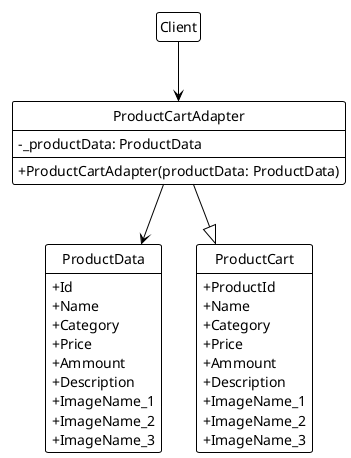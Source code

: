 @startuml
!theme plain
hide circle
hide empty members
skinparam classAttributeIconSize 0

class ProductData {
    + Id
    + Name
    + Category
    + Price
    + Ammount
    + Description
    + ImageName_1
    + ImageName_2
    + ImageName_3
}

class ProductCart {
    + ProductId
    + Name
    + Category
    + Price
    + Ammount
    + Description
    + ImageName_1
    + ImageName_2
    + ImageName_3
}

class ProductCartAdapter {
    - _productData: ProductData
    + ProductCartAdapter(productData: ProductData)
}

class Client {
}

ProductCartAdapter --> ProductData
ProductCartAdapter --|> ProductCart
Client --> ProductCartAdapter

@enduml
